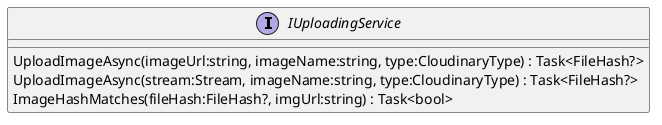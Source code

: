 @startuml
interface IUploadingService {
    UploadImageAsync(imageUrl:string, imageName:string, type:CloudinaryType) : Task<FileHash?>
    UploadImageAsync(stream:Stream, imageName:string, type:CloudinaryType) : Task<FileHash?>
    ImageHashMatches(fileHash:FileHash?, imgUrl:string) : Task<bool>
}
@enduml
